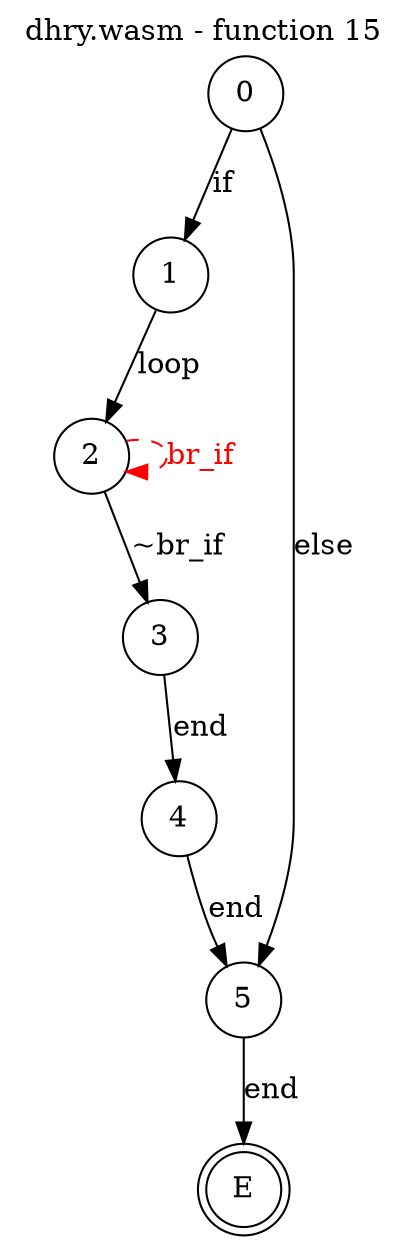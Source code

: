 digraph finite_state_machine {
    label = "dhry.wasm - function 15"
    labelloc =  t
    labelfontsize = 16
    labelfontcolor = black
    labelfontname = "Helvetica"
    node [shape = doublecircle]; E ;
node [shape=circle, fontcolor=black, style="", label="0"]0
node [shape=circle, fontcolor=black, style="", label="1"]1
node [shape=circle, fontcolor=black, style="", label="2"]2
node [shape=circle, fontcolor=black, style="", label="3"]3
node [shape=circle, fontcolor=black, style="", label="4"]4
node [shape=circle, fontcolor=black, style="", label="5"]5
node [shape=circle, fontcolor=black, style="", label="E"]E
    0 -> 1[label="if"];
    0 -> 5[label="else"];
    1 -> 2[label="loop"];
    2 -> 3[label="~br_if"];
    2 -> 2[style="dashed" color="red" fontcolor="red" label="br_if"];
    3 -> 4[label="end"];
    4 -> 5[label="end"];
    5 -> E[label="end"];
}
